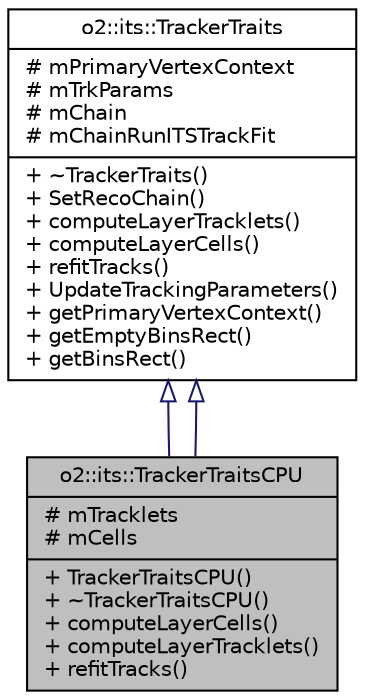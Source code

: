 digraph "o2::its::TrackerTraitsCPU"
{
 // INTERACTIVE_SVG=YES
  bgcolor="transparent";
  edge [fontname="Helvetica",fontsize="10",labelfontname="Helvetica",labelfontsize="10"];
  node [fontname="Helvetica",fontsize="10",shape=record];
  Node1 [label="{o2::its::TrackerTraitsCPU\n|# mTracklets\l# mCells\l|+ TrackerTraitsCPU()\l+ ~TrackerTraitsCPU()\l+ computeLayerCells()\l+ computeLayerTracklets()\l+ refitTracks()\l}",height=0.2,width=0.4,color="black", fillcolor="grey75", style="filled", fontcolor="black"];
  Node2 -> Node1 [dir="back",color="midnightblue",fontsize="10",style="solid",arrowtail="onormal",fontname="Helvetica"];
  Node2 [label="{o2::its::TrackerTraits\n|# mPrimaryVertexContext\l# mTrkParams\l# mChain\l# mChainRunITSTrackFit\l|+ ~TrackerTraits()\l+ SetRecoChain()\l+ computeLayerTracklets()\l+ computeLayerCells()\l+ refitTracks()\l+ UpdateTrackingParameters()\l+ getPrimaryVertexContext()\l+ getEmptyBinsRect()\l+ getBinsRect()\l}",height=0.2,width=0.4,color="black",URL="$d5/dde/classo2_1_1its_1_1TrackerTraits.html"];
  Node2 -> Node1 [dir="back",color="midnightblue",fontsize="10",style="solid",arrowtail="onormal",fontname="Helvetica"];
}
